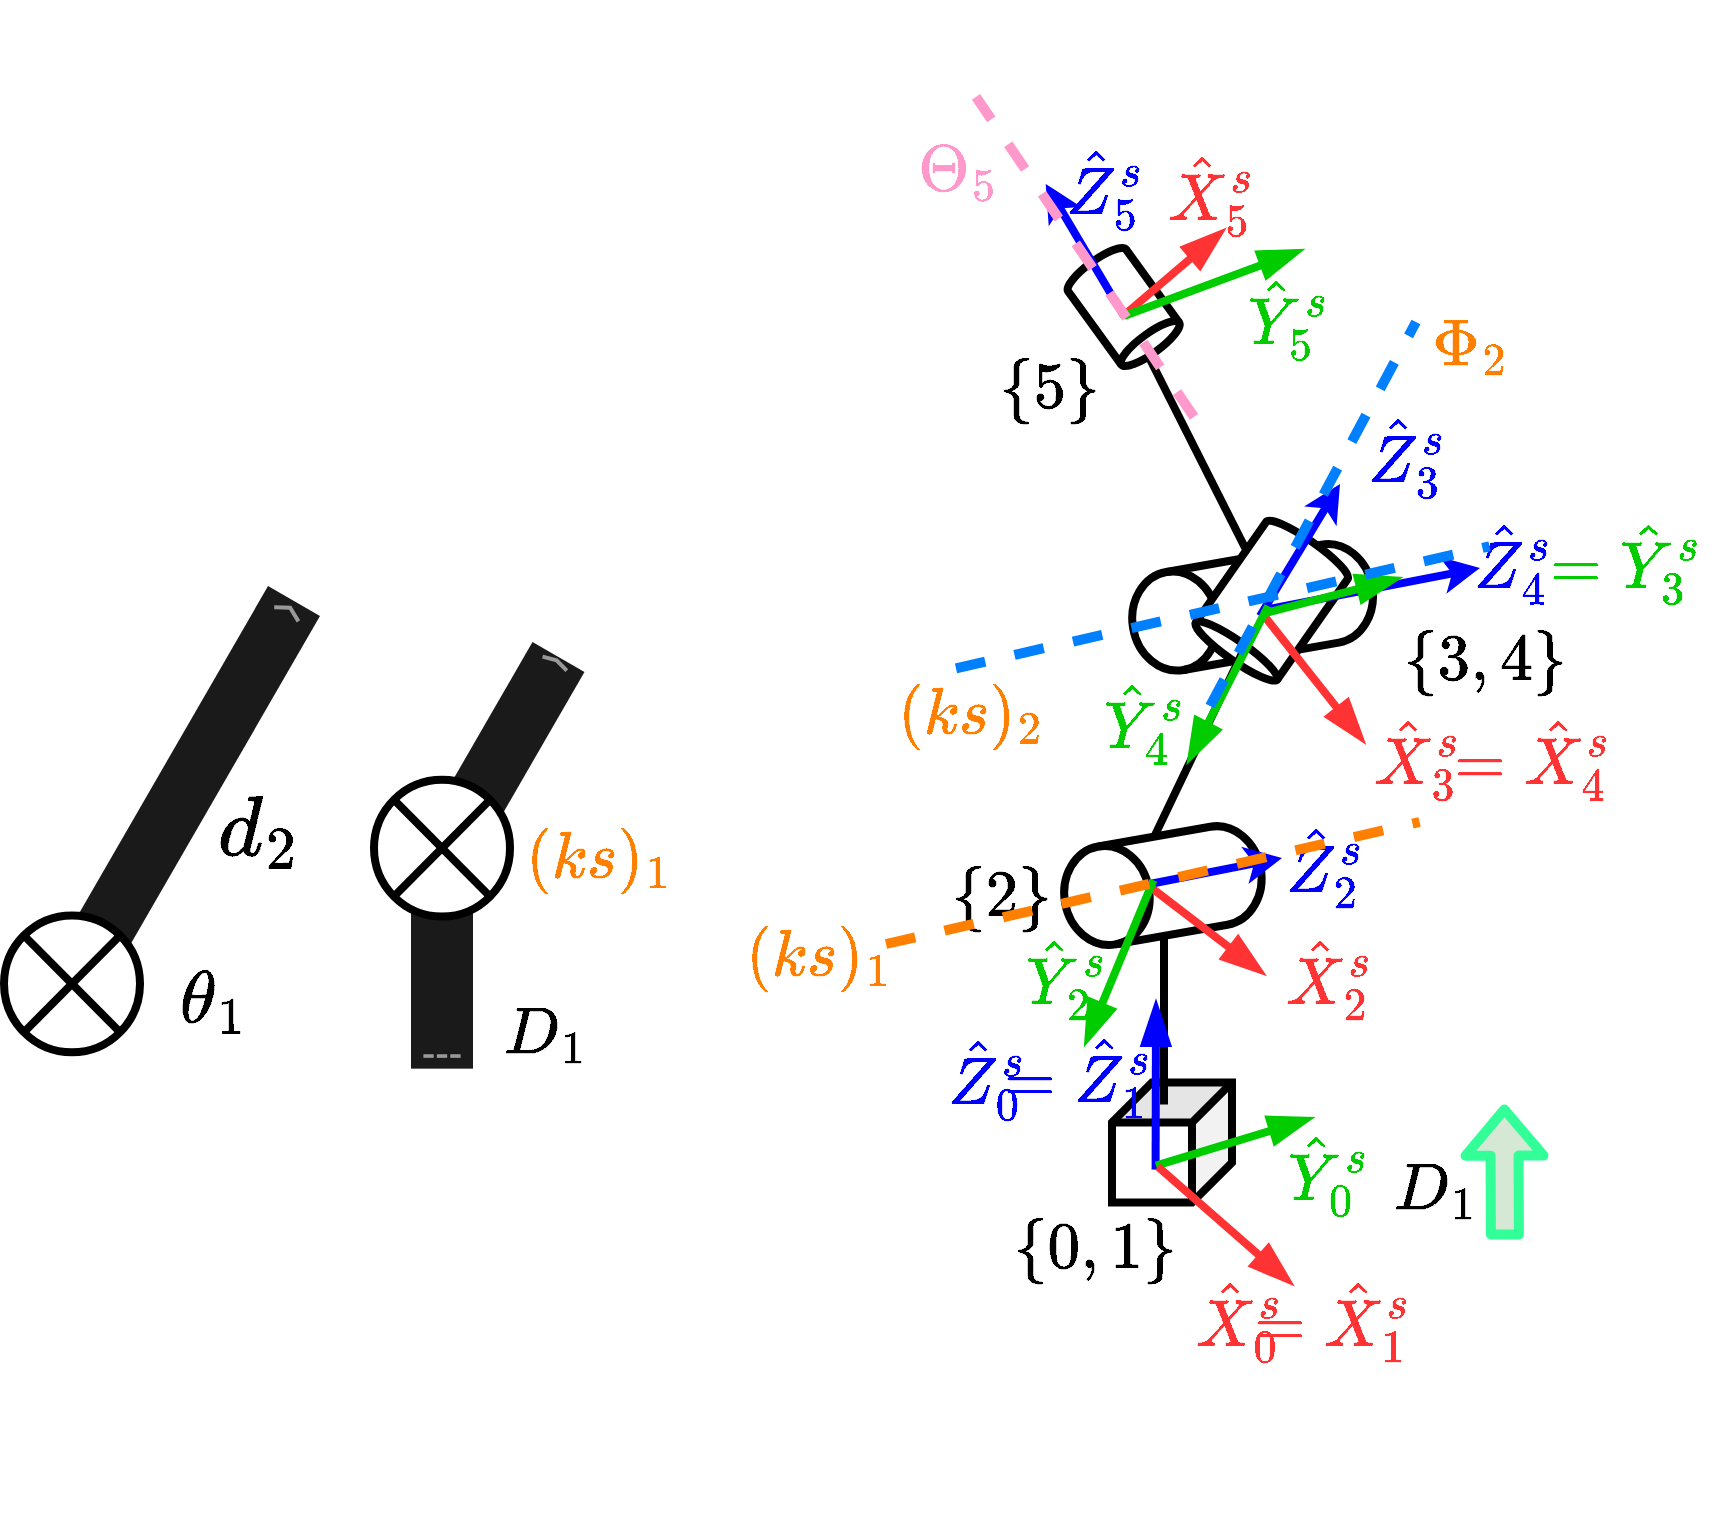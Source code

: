 <mxfile scale="3" border="0">
    <diagram id="aw2tME8MYQPTS3ObVP5B" name="Page-1">
        <mxGraphModel dx="1331" dy="923" grid="0" gridSize="10" guides="1" tooltips="1" connect="1" arrows="1" fold="1" page="1" pageScale="1" pageWidth="1169" pageHeight="827" background="#FFFFFF" math="1" shadow="0">
            <root>
                <mxCell id="0"/>
                <mxCell id="1" parent="0"/>
                <mxCell id="90" value="" style="shape=cylinder3;whiteSpace=wrap;html=1;boundedLbl=1;backgroundOutline=1;size=21.244;fontColor=#66FF66;strokeWidth=4;fontSize=32;rotation=-100;" parent="1" vertex="1">
                    <mxGeometry x="741.58" y="418.13" width="49.73" height="99.33" as="geometry"/>
                </mxCell>
                <mxCell id="307" value="" style="shape=cylinder3;whiteSpace=wrap;html=1;boundedLbl=1;backgroundOutline=1;size=21.244;fontColor=#66FF66;strokeWidth=4;fontSize=32;rotation=-100;" parent="1" vertex="1">
                    <mxGeometry x="786.43" y="268" width="49.73" height="121.31" as="geometry"/>
                </mxCell>
                <mxCell id="235" value="" style="shape=cylinder3;whiteSpace=wrap;html=1;boundedLbl=1;backgroundOutline=1;size=4.905;fontColor=#66FF66;strokeWidth=4;fontSize=32;rotation=-145;" parent="1" vertex="1">
                    <mxGeometry x="796" y="289.69" width="49.73" height="71.31" as="geometry"/>
                </mxCell>
                <mxCell id="165" value="&lt;font style=&quot;font-size: 32px;&quot;&gt;$$ \{0,1\} $$&lt;/font&gt;" style="text;html=1;strokeColor=none;fillColor=none;align=center;verticalAlign=middle;whiteSpace=wrap;rounded=0;strokeWidth=4;fontSize=32;fontFamily=Times New Roman;" parent="1" vertex="1">
                    <mxGeometry x="713" y="632.998" width="39.15" height="30.464" as="geometry"/>
                </mxCell>
                <mxCell id="230" value="" style="endArrow=classic;html=1;strokeColor=#0000FF;strokeWidth=4;fontSize=32;" parent="1" edge="1">
                    <mxGeometry width="50" height="50" relative="1" as="geometry">
                        <mxPoint x="758.0" y="467.39" as="sourcePoint"/>
                        <mxPoint x="826" y="454" as="targetPoint"/>
                    </mxGeometry>
                </mxCell>
                <mxCell id="232" value="" style="endArrow=none;html=1;fontColor=#66FF66;strokeColor=#000000;strokeWidth=4;fontSize=32;entryX=0.085;entryY=0.146;entryDx=0;entryDy=0;entryPerimeter=0;exitX=1;exitY=0.5;exitDx=0;exitDy=0;exitPerimeter=0;" parent="1" source="90" edge="1">
                    <mxGeometry width="50" height="50" relative="1" as="geometry">
                        <mxPoint x="784" y="400" as="sourcePoint"/>
                        <mxPoint x="807.589" y="348.363" as="targetPoint"/>
                    </mxGeometry>
                </mxCell>
                <mxCell id="238" value="" style="endArrow=none;html=1;fontColor=#66FF66;strokeColor=#000000;strokeWidth=4;fontSize=32;" parent="1" source="235" target="243" edge="1">
                    <mxGeometry width="50" height="50" relative="1" as="geometry">
                        <mxPoint x="805" y="302" as="sourcePoint"/>
                        <mxPoint x="789.056" y="252.793" as="targetPoint"/>
                    </mxGeometry>
                </mxCell>
                <mxCell id="243" value="" style="shape=cylinder3;whiteSpace=wrap;html=1;boundedLbl=1;backgroundOutline=1;size=4.905;fontColor=#66FF66;strokeWidth=4;fontSize=32;rotation=144;" parent="1" vertex="1">
                    <mxGeometry x="728.95" y="151" width="35.76" height="55" as="geometry"/>
                </mxCell>
                <mxCell id="245" value="" style="endArrow=classic;html=1;strokeColor=#0000FF;strokeWidth=4;fontSize=32;" parent="1" edge="1">
                    <mxGeometry width="50" height="50" relative="1" as="geometry">
                        <mxPoint x="815" y="333.04" as="sourcePoint"/>
                        <mxPoint x="855" y="267" as="targetPoint"/>
                    </mxGeometry>
                </mxCell>
                <mxCell id="246" value="" style="endArrow=classic;html=1;strokeColor=#0000FF;strokeWidth=4;fontSize=32;" parent="1" edge="1">
                    <mxGeometry width="50" height="50" relative="1" as="geometry">
                        <mxPoint x="817" y="329.97" as="sourcePoint"/>
                        <mxPoint x="925" y="309" as="targetPoint"/>
                    </mxGeometry>
                </mxCell>
                <mxCell id="252" value="" style="endArrow=classic;html=1;strokeColor=#0000FF;strokeWidth=4;fontSize=32;" parent="1" edge="1">
                    <mxGeometry width="50" height="50" relative="1" as="geometry">
                        <mxPoint x="747" y="183" as="sourcePoint"/>
                        <mxPoint x="707.85" y="117" as="targetPoint"/>
                    </mxGeometry>
                </mxCell>
                <mxCell id="164" value="&lt;font style=&quot;font-size: 32px;&quot; color=&quot;#00cc00&quot;&gt;$$ \hat Y _{0}^s $$&lt;/font&gt;" style="text;html=1;strokeColor=none;fillColor=none;align=center;verticalAlign=middle;whiteSpace=wrap;rounded=0;strokeWidth=4;fontSize=32;fontFamily=Times New Roman;" parent="1" vertex="1">
                    <mxGeometry x="830.001" y="595.786" width="39.15" height="30.464" as="geometry"/>
                </mxCell>
                <mxCell id="3" value="" style="shape=cube;whiteSpace=wrap;html=1;boundedLbl=1;backgroundOutline=1;darkOpacity=0.05;darkOpacity2=0.1;rotation=90;strokeWidth=4;fontSize=32;" parent="1" vertex="1">
                    <mxGeometry x="741" y="566.25" width="60" height="60" as="geometry"/>
                </mxCell>
                <mxCell id="81" value="" style="endArrow=none;html=1;strokeWidth=4;fontSize=32;" parent="1" edge="1">
                    <mxGeometry width="50" height="50" relative="1" as="geometry">
                        <mxPoint x="767" y="577.25" as="sourcePoint"/>
                        <mxPoint x="767" y="493" as="targetPoint"/>
                    </mxGeometry>
                </mxCell>
                <mxCell id="160" value="" style="endArrow=blockThin;html=1;strokeWidth=4;fontSize=32;fontFamily=Times New Roman;endFill=1;endSize=12;strokeColor=#0000FF;jumpSize=2;startSize=2;" parent="1" edge="1">
                    <mxGeometry width="50" height="50" relative="1" as="geometry">
                        <mxPoint x="762.795" y="609.81" as="sourcePoint"/>
                        <mxPoint x="763" y="526" as="targetPoint"/>
                    </mxGeometry>
                </mxCell>
                <mxCell id="166" value="" style="endArrow=blockThin;html=1;strokeWidth=4;fontSize=32;fontFamily=Times New Roman;endSize=12;endFill=1;strokeColor=#00CC00;jumpSize=2;startSize=2;" parent="1" edge="1">
                    <mxGeometry width="50" height="50" relative="1" as="geometry">
                        <mxPoint x="762.999" y="607.821" as="sourcePoint"/>
                        <mxPoint x="841" y="584" as="targetPoint"/>
                    </mxGeometry>
                </mxCell>
                <mxCell id="162" value="" style="endArrow=blockThin;html=1;strokeWidth=4;fontSize=32;fontFamily=Times New Roman;endSize=12;endFill=1;strokeColor=#FF3333;jumpSize=2;startSize=2;" parent="1" edge="1">
                    <mxGeometry width="50" height="50" relative="1" as="geometry">
                        <mxPoint x="763.996" y="608.379" as="sourcePoint"/>
                        <mxPoint x="831" y="667" as="targetPoint"/>
                    </mxGeometry>
                </mxCell>
                <mxCell id="256" value="" style="endArrow=blockThin;html=1;strokeWidth=4;fontSize=32;fontFamily=Times New Roman;endSize=12;endFill=1;strokeColor=#FF3333;jumpSize=2;startSize=2;" parent="1" edge="1">
                    <mxGeometry width="50" height="50" relative="1" as="geometry">
                        <mxPoint x="760.996" y="469.139" as="sourcePoint"/>
                        <mxPoint x="817" y="512" as="targetPoint"/>
                    </mxGeometry>
                </mxCell>
                <mxCell id="257" value="&lt;font style=&quot;font-size: 32px;&quot; color=&quot;#0000ff&quot;&gt;$$ \hat Z _{2}^s $$&lt;/font&gt;" style="text;html=1;strokeColor=none;fillColor=none;align=center;verticalAlign=middle;whiteSpace=wrap;rounded=0;strokeWidth=4;fontSize=32;fontFamily=Times New Roman;" parent="1" vertex="1">
                    <mxGeometry x="828.004" y="441.297" width="39.15" height="30.464" as="geometry"/>
                </mxCell>
                <mxCell id="258" value="&lt;font style=&quot;font-size: 32px;&quot; color=&quot;#0000ff&quot;&gt;$$ \hat Z _{3}^s $$&lt;/font&gt;" style="text;html=1;strokeColor=none;fillColor=none;align=center;verticalAlign=middle;whiteSpace=wrap;rounded=0;strokeWidth=4;fontSize=32;fontFamily=Times New Roman;" parent="1" vertex="1">
                    <mxGeometry x="869.154" y="236.997" width="39.15" height="30.464" as="geometry"/>
                </mxCell>
                <mxCell id="265" value="&lt;font style=&quot;font-size: 32px;&quot; color=&quot;#0000ff&quot;&gt;$$ \hat Z _{5}^s $$&lt;/font&gt;" style="text;html=1;strokeColor=none;fillColor=none;align=center;verticalAlign=middle;whiteSpace=wrap;rounded=0;strokeWidth=4;fontSize=32;fontFamily=Times New Roman;" parent="1" vertex="1">
                    <mxGeometry x="717.854" y="102.997" width="39.15" height="30.464" as="geometry"/>
                </mxCell>
                <mxCell id="266" value="" style="endArrow=blockThin;html=1;strokeWidth=4;fontSize=32;fontFamily=Times New Roman;endSize=12;endFill=1;strokeColor=#FF3333;jumpSize=2;startSize=2;" parent="1" edge="1">
                    <mxGeometry width="50" height="50" relative="1" as="geometry">
                        <mxPoint x="817.146" y="332.999" as="sourcePoint"/>
                        <mxPoint x="866.99" y="396" as="targetPoint"/>
                    </mxGeometry>
                </mxCell>
                <mxCell id="272" value="" style="group;fontSize=32;" parent="1" vertex="1" connectable="0">
                    <mxGeometry x="921.854" y="289.687" width="96.297" height="33.494" as="geometry"/>
                </mxCell>
                <mxCell id="259" value="&lt;font style=&quot;font-size: 32px;&quot; color=&quot;#0000ff&quot;&gt;$$ \hat Z _{4}^s $$&lt;/font&gt;" style="text;html=1;strokeColor=none;fillColor=none;align=center;verticalAlign=middle;whiteSpace=wrap;rounded=0;strokeWidth=4;fontSize=32;fontFamily=Times New Roman;" parent="272" vertex="1">
                    <mxGeometry width="39.15" height="30.464" as="geometry"/>
                </mxCell>
                <mxCell id="318" value="&lt;font style=&quot;font-size: 32px;&quot; color=&quot;#00cc00&quot;&gt;$$ =\hat Y _{3}^s $$&lt;/font&gt;" style="text;html=1;strokeColor=none;fillColor=none;align=center;verticalAlign=middle;whiteSpace=wrap;rounded=0;strokeWidth=4;fontSize=32;fontFamily=Times New Roman;" vertex="1" parent="272">
                    <mxGeometry x="57.147" y="-0.001" width="39.15" height="30.464" as="geometry"/>
                </mxCell>
                <mxCell id="287" value="" style="endArrow=blockThin;html=1;strokeWidth=4;fontSize=32;fontFamily=Times New Roman;endSize=12;endFill=1;strokeColor=#FF3333;jumpSize=2;startSize=2;" parent="1" edge="1">
                    <mxGeometry width="50" height="50" relative="1" as="geometry">
                        <mxPoint x="746.576" y="182.999" as="sourcePoint"/>
                        <mxPoint x="797" y="140" as="targetPoint"/>
                    </mxGeometry>
                </mxCell>
                <mxCell id="289" value="&lt;font style=&quot;font-size: 32px;&quot; color=&quot;#ff3333&quot;&gt;$$ \hat X _{5} ^s$$&lt;/font&gt;" style="text;html=1;strokeColor=none;fillColor=none;align=center;verticalAlign=middle;whiteSpace=wrap;rounded=0;strokeWidth=4;fontSize=32;fontFamily=Times New Roman;" parent="1" vertex="1">
                    <mxGeometry x="771.005" y="106" width="39.15" height="30.464" as="geometry"/>
                </mxCell>
                <mxCell id="293" value="" style="group;fontSize=32;" parent="1" vertex="1" connectable="0">
                    <mxGeometry x="659.004" y="546.997" width="84.85" height="31.004" as="geometry"/>
                </mxCell>
                <mxCell id="163" value="&lt;font style=&quot;font-size: 32px;&quot; color=&quot;#0000ff&quot;&gt;$$ \hat Z _{0}^s $$&lt;/font&gt;" style="text;html=1;strokeColor=none;fillColor=none;align=center;verticalAlign=middle;whiteSpace=wrap;rounded=0;strokeWidth=4;fontSize=32;fontFamily=Times New Roman;" parent="293" vertex="1">
                    <mxGeometry y="0.54" width="39.15" height="30.464" as="geometry"/>
                </mxCell>
                <mxCell id="292" value="&lt;font style=&quot;font-size: 32px;&quot; color=&quot;#0000ff&quot;&gt;$$ =\hat Z _{1}^s $$&lt;/font&gt;" style="text;html=1;strokeColor=none;fillColor=none;align=center;verticalAlign=middle;whiteSpace=wrap;rounded=0;strokeWidth=4;fontSize=32;fontFamily=Times New Roman;" parent="293" vertex="1">
                    <mxGeometry x="45.7" width="39.15" height="30.464" as="geometry"/>
                </mxCell>
                <mxCell id="295" value="" style="group;fontSize=32;" parent="1" vertex="1" connectable="0">
                    <mxGeometry x="785.005" y="669" width="86.15" height="30.464" as="geometry"/>
                </mxCell>
                <mxCell id="296" value="&lt;font style=&quot;font-size: 32px;&quot; color=&quot;#ff3333&quot;&gt;$$ \hat X _{0} ^s$$&lt;/font&gt;" style="text;html=1;strokeColor=none;fillColor=none;align=center;verticalAlign=middle;whiteSpace=wrap;rounded=0;strokeWidth=4;fontSize=32;fontFamily=Times New Roman;" parent="295" vertex="1">
                    <mxGeometry width="39.15" height="30.464" as="geometry"/>
                </mxCell>
                <mxCell id="297" value="&lt;font style=&quot;font-size: 32px;&quot; color=&quot;#ff3333&quot;&gt;$$ =\hat X _{1} ^s$$&lt;/font&gt;" style="text;html=1;strokeColor=none;fillColor=none;align=center;verticalAlign=middle;whiteSpace=wrap;rounded=0;strokeWidth=4;fontSize=32;fontFamily=Times New Roman;" parent="295" vertex="1">
                    <mxGeometry x="47" width="39.15" height="30.464" as="geometry"/>
                </mxCell>
                <mxCell id="300" value="&lt;font style=&quot;font-size: 32px;&quot;&gt;$$ \{2\} $$&lt;/font&gt;" style="text;html=1;strokeColor=none;fillColor=none;align=center;verticalAlign=middle;whiteSpace=wrap;rounded=0;strokeWidth=4;fontSize=32;fontFamily=Times New Roman;" parent="1" vertex="1">
                    <mxGeometry x="665.85" y="456.538" width="39.15" height="30.464" as="geometry"/>
                </mxCell>
                <mxCell id="302" value="&lt;font style=&quot;font-size: 32px;&quot;&gt;$$ \{3,4\} $$&lt;/font&gt;" style="text;html=1;strokeColor=none;fillColor=none;align=center;verticalAlign=middle;whiteSpace=wrap;rounded=0;strokeWidth=4;fontSize=32;fontFamily=Times New Roman;" parent="1" vertex="1">
                    <mxGeometry x="908.3" y="338.998" width="39.15" height="30.464" as="geometry"/>
                </mxCell>
                <mxCell id="305" value="&lt;font style=&quot;font-size: 32px;&quot;&gt;$$ \{5\} $$&lt;/font&gt;" style="text;html=1;strokeColor=none;fillColor=none;align=center;verticalAlign=middle;whiteSpace=wrap;rounded=0;strokeWidth=4;fontSize=32;fontFamily=Times New Roman;" parent="1" vertex="1">
                    <mxGeometry x="689.8" y="202.998" width="39.15" height="30.464" as="geometry"/>
                </mxCell>
                <mxCell id="262" value="&lt;font style=&quot;font-size: 32px;&quot; color=&quot;#ff3333&quot;&gt;$$ \hat X _{2} ^s$$&lt;/font&gt;" style="text;html=1;strokeColor=none;fillColor=none;align=center;verticalAlign=middle;whiteSpace=wrap;rounded=0;strokeWidth=4;fontSize=32;fontFamily=Times New Roman;" parent="1" vertex="1">
                    <mxGeometry x="830.005" y="497.3" width="39.15" height="30.464" as="geometry"/>
                </mxCell>
                <mxCell id="311" value="&lt;font style=&quot;font-size: 32px;&quot; color=&quot;#ff3333&quot;&gt;$$ \hat X _{3} ^s$$&lt;/font&gt;" style="text;html=1;strokeColor=none;fillColor=none;align=center;verticalAlign=middle;whiteSpace=wrap;rounded=0;strokeWidth=4;fontSize=32;fontFamily=Times New Roman;" parent="1" vertex="1">
                    <mxGeometry x="873.855" y="387.67" width="39.15" height="30.464" as="geometry"/>
                </mxCell>
                <mxCell id="312" value="&lt;font style=&quot;font-size: 32px;&quot; color=&quot;#ff3333&quot;&gt;$$ =\hat X _{4} ^s$$&lt;/font&gt;" style="text;html=1;strokeColor=none;fillColor=none;align=center;verticalAlign=middle;whiteSpace=wrap;rounded=0;strokeWidth=4;fontSize=32;fontFamily=Times New Roman;" parent="1" vertex="1">
                    <mxGeometry x="931.855" y="387.67" width="39.15" height="30.464" as="geometry"/>
                </mxCell>
                <mxCell id="313" value="" style="endArrow=blockThin;html=1;strokeWidth=4;fontSize=32;fontFamily=Times New Roman;endSize=12;endFill=1;strokeColor=#00CC00;jumpSize=2;startSize=2;" edge="1" parent="1">
                    <mxGeometry width="50" height="50" relative="1" as="geometry">
                        <mxPoint x="761.709" y="465.121" as="sourcePoint"/>
                        <mxPoint x="727.621" y="546.997" as="targetPoint"/>
                    </mxGeometry>
                </mxCell>
                <mxCell id="314" value="" style="endArrow=blockThin;html=1;strokeWidth=4;fontSize=32;fontFamily=Times New Roman;endSize=12;endFill=1;strokeColor=#00CC00;jumpSize=2;startSize=2;" edge="1" parent="1">
                    <mxGeometry width="50" height="50" relative="1" as="geometry">
                        <mxPoint x="816.089" y="332.001" as="sourcePoint"/>
                        <mxPoint x="885" y="314" as="targetPoint"/>
                    </mxGeometry>
                </mxCell>
                <mxCell id="315" value="" style="endArrow=blockThin;html=1;strokeWidth=4;fontSize=32;fontFamily=Times New Roman;endSize=12;endFill=1;strokeColor=#00CC00;jumpSize=2;startSize=2;" edge="1" parent="1">
                    <mxGeometry width="50" height="50" relative="1" as="geometry">
                        <mxPoint x="819.089" y="328.001" as="sourcePoint"/>
                        <mxPoint x="779" y="406" as="targetPoint"/>
                    </mxGeometry>
                </mxCell>
                <mxCell id="316" value="" style="endArrow=blockThin;html=1;strokeWidth=4;fontSize=32;fontFamily=Times New Roman;endSize=12;endFill=1;strokeColor=#00CC00;jumpSize=2;startSize=2;" edge="1" parent="1">
                    <mxGeometry width="50" height="50" relative="1" as="geometry">
                        <mxPoint x="747.089" y="183.001" as="sourcePoint"/>
                        <mxPoint x="836" y="150" as="targetPoint"/>
                    </mxGeometry>
                </mxCell>
                <mxCell id="317" value="&lt;font style=&quot;font-size: 32px;&quot; color=&quot;#00cc00&quot;&gt;$$ \hat Y _{2}^s $$&lt;/font&gt;" style="text;html=1;strokeColor=none;fillColor=none;align=center;verticalAlign=middle;whiteSpace=wrap;rounded=0;strokeWidth=4;fontSize=32;fontFamily=Times New Roman;" vertex="1" parent="1">
                    <mxGeometry x="699.001" y="497.296" width="39.15" height="30.464" as="geometry"/>
                </mxCell>
                <mxCell id="319" value="&lt;font style=&quot;font-size: 32px;&quot; color=&quot;#00cc00&quot;&gt;$$ \hat Y _{4}^s $$&lt;/font&gt;" style="text;html=1;strokeColor=none;fillColor=none;align=center;verticalAlign=middle;whiteSpace=wrap;rounded=0;strokeWidth=4;fontSize=32;fontFamily=Times New Roman;" vertex="1" parent="1">
                    <mxGeometry x="738.151" y="369.466" width="39.15" height="30.464" as="geometry"/>
                </mxCell>
                <mxCell id="320" value="&lt;font style=&quot;font-size: 32px;&quot; color=&quot;#00cc00&quot;&gt;$$ \hat Y _{5}^s $$&lt;/font&gt;" style="text;html=1;strokeColor=none;fillColor=none;align=center;verticalAlign=middle;whiteSpace=wrap;rounded=0;strokeWidth=4;fontSize=32;fontFamily=Times New Roman;" vertex="1" parent="1">
                    <mxGeometry x="810.151" y="167.996" width="39.15" height="30.464" as="geometry"/>
                </mxCell>
                <mxCell id="321" value="&lt;font style=&quot;font-size: 32px;&quot;&gt;$$ D_1 $$&lt;/font&gt;" style="text;html=1;strokeColor=none;fillColor=none;align=center;verticalAlign=middle;whiteSpace=wrap;rounded=0;strokeWidth=4;fontSize=32;fontFamily=Times New Roman;" vertex="1" parent="1">
                    <mxGeometry x="882.7" y="602.538" width="39.15" height="30.464" as="geometry"/>
                </mxCell>
                <mxCell id="324" value="" style="endArrow=classic;html=1;fontColor=#66FF66;fillColor=#d5e8d4;strokeColor=#33FF99;strokeWidth=5;fontSize=16;endFill=0;shape=flexArrow;" edge="1" parent="1">
                    <mxGeometry width="50" height="50" relative="1" as="geometry">
                        <mxPoint x="937.47" y="644.75" as="sourcePoint"/>
                        <mxPoint x="937.15" y="577.29" as="targetPoint"/>
                    </mxGeometry>
                </mxCell>
                <mxCell id="325" value="" style="endArrow=none;dashed=1;html=1;cloneable=0;strokeWidth=5;fillColor=#ffe6cc;strokeColor=#FF8000;" edge="1" parent="1">
                    <mxGeometry width="50" height="50" relative="1" as="geometry">
                        <mxPoint x="628" y="497" as="sourcePoint"/>
                        <mxPoint x="894.79" y="436" as="targetPoint"/>
                    </mxGeometry>
                </mxCell>
                <mxCell id="326" value="" style="endArrow=none;dashed=1;html=1;cloneable=0;strokeWidth=5;fillColor=#ffe6cc;strokeColor=#007FFF;" edge="1" parent="1">
                    <mxGeometry width="50" height="50" relative="1" as="geometry">
                        <mxPoint x="663" y="359.15" as="sourcePoint"/>
                        <mxPoint x="929.79" y="298.15" as="targetPoint"/>
                    </mxGeometry>
                </mxCell>
                <mxCell id="328" value="" style="endArrow=none;dashed=1;html=1;cloneable=0;strokeWidth=5;fillColor=#ffe6cc;strokeColor=#007FFF;" edge="1" parent="1">
                    <mxGeometry width="50" height="50" relative="1" as="geometry">
                        <mxPoint x="790" y="378" as="sourcePoint"/>
                        <mxPoint x="893" y="186" as="targetPoint"/>
                    </mxGeometry>
                </mxCell>
                <mxCell id="329" value="&lt;font color=&quot;#ff8000&quot; style=&quot;font-size: 32px;&quot;&gt;$$ (ks)_1 $$&lt;/font&gt;" style="text;html=1;strokeColor=none;fillColor=none;align=center;verticalAlign=middle;whiteSpace=wrap;rounded=0;strokeWidth=4;fontSize=32;fontFamily=Times New Roman;" vertex="1" parent="1">
                    <mxGeometry x="575.001" y="487.006" width="39.15" height="30.464" as="geometry"/>
                </mxCell>
                <mxCell id="330" value="&lt;font color=&quot;#ff8000&quot; style=&quot;font-size: 32px;&quot;&gt;$$ (ks)_2 $$&lt;/font&gt;" style="text;html=1;strokeColor=none;fillColor=none;align=center;verticalAlign=middle;whiteSpace=wrap;rounded=0;strokeWidth=4;fontSize=32;fontFamily=Times New Roman;" vertex="1" parent="1">
                    <mxGeometry x="650.651" y="365.996" width="39.15" height="30.464" as="geometry"/>
                </mxCell>
                <mxCell id="331" value="&lt;font color=&quot;#ff8000&quot; style=&quot;font-size: 32px;&quot;&gt;$$ \Phi_2 $$&lt;/font&gt;" style="text;html=1;strokeColor=none;fillColor=none;align=center;verticalAlign=middle;whiteSpace=wrap;rounded=0;strokeWidth=4;fontSize=32;fontFamily=Times New Roman;" vertex="1" parent="1">
                    <mxGeometry x="901.001" y="180.996" width="39.15" height="30.464" as="geometry"/>
                </mxCell>
                <mxCell id="332" value="" style="endArrow=none;dashed=1;html=1;cloneable=0;strokeWidth=5;fillColor=#ffe6cc;strokeColor=#FF99CC;" edge="1" parent="1">
                    <mxGeometry width="50" height="50" relative="1" as="geometry">
                        <mxPoint x="782" y="233.46" as="sourcePoint"/>
                        <mxPoint x="673" y="73.46" as="targetPoint"/>
                    </mxGeometry>
                </mxCell>
                <mxCell id="333" value="&lt;font color=&quot;#ff99cc&quot; style=&quot;font-size: 32px;&quot;&gt;$$ \Theta_5$$&lt;/font&gt;" style="text;html=1;strokeColor=none;fillColor=none;align=center;verticalAlign=middle;whiteSpace=wrap;rounded=0;strokeWidth=4;fontSize=32;fontFamily=Times New Roman;" vertex="1" parent="1">
                    <mxGeometry x="645.001" y="93.996" width="39.15" height="30.464" as="geometry"/>
                </mxCell>
                <mxCell id="344" value="" style="group" vertex="1" connectable="0" parent="1">
                    <mxGeometry x="187" y="356.998" width="206.0" height="194.152" as="geometry"/>
                </mxCell>
                <mxCell id="340" value="" style="strokeWidth=1;html=1;shadow=0;dashed=0;shape=mxgraph.android.action_bar_landscape;fillColor=#1A1A1A;strokeColor=#c0c0c0;strokeWidth=2;fontColor=#FFFFFF;rotation=-240;" vertex="1" parent="344">
                    <mxGeometry x="-16.25" y="46.63" width="215" height="30" as="geometry"/>
                </mxCell>
                <mxCell id="338" value="" style="shape=sumEllipse;perimeter=ellipsePerimeter;whiteSpace=wrap;html=1;backgroundOutline=1;fontColor=#FF99CC;strokeWidth=4;" vertex="1" parent="344">
                    <mxGeometry y="125.692" width="68" height="68.46" as="geometry"/>
                </mxCell>
                <mxCell id="350" value="&lt;font style=&quot;font-size: 36px;&quot;&gt;$$\theta_1$$&lt;/font&gt;" style="text;html=1;strokeColor=none;fillColor=none;align=center;verticalAlign=middle;whiteSpace=wrap;rounded=0;fillStyle=hatch;strokeWidth=4;fontFamily=Comic Sans MS;fontSize=60;fontColor=#000000;" vertex="1" parent="344">
                    <mxGeometry x="79.995" y="157.007" width="50.33" height="19.754" as="geometry"/>
                </mxCell>
                <mxCell id="351" value="&lt;font style=&quot;font-size: 36px;&quot; color=&quot;#000000&quot;&gt;$$d_2$$&lt;/font&gt;" style="text;html=1;align=center;verticalAlign=middle;resizable=0;points=[];autosize=1;strokeColor=none;fillColor=none;fontSize=24;fontColor=#FF6666;" vertex="1" parent="344">
                    <mxGeometry x="48.0" y="55.002" width="158" height="55" as="geometry"/>
                </mxCell>
                <mxCell id="345" value="" style="group" vertex="1" connectable="0" parent="1">
                    <mxGeometry x="372" y="345.998" width="132.151" height="213.332" as="geometry"/>
                </mxCell>
                <mxCell id="343" value="" style="strokeWidth=1;html=1;shadow=0;dashed=0;shape=mxgraph.android.action_bar_landscape;fillColor=#1A1A1A;strokeColor=#c0c0c0;strokeWidth=2;fontColor=#FFFFFF;rotation=-240;" vertex="1" parent="345">
                    <mxGeometry x="12" y="38.832" width="107" height="30" as="geometry"/>
                </mxCell>
                <mxCell id="341" value="" style="strokeWidth=1;html=1;shadow=0;dashed=0;shape=mxgraph.android.action_bar_landscape;fillColor=#1A1A1A;strokeColor=#c0c0c0;strokeWidth=2;fontColor=#FFFFFF;rotation=90;" vertex="1" parent="345">
                    <mxGeometry x="-16.5" y="147.332" width="101" height="31" as="geometry"/>
                </mxCell>
                <mxCell id="342" value="" style="shape=sumEllipse;perimeter=ellipsePerimeter;whiteSpace=wrap;html=1;backgroundOutline=1;fontColor=#FF99CC;strokeWidth=4;" vertex="1" parent="345">
                    <mxGeometry y="68.832" width="68" height="68.46" as="geometry"/>
                </mxCell>
                <mxCell id="346" value="&lt;font style=&quot;font-size: 32px;&quot;&gt;$$ D_1 $$&lt;/font&gt;" style="text;html=1;strokeColor=none;fillColor=none;align=center;verticalAlign=middle;whiteSpace=wrap;rounded=0;strokeWidth=4;fontSize=32;fontFamily=Times New Roman;" vertex="1" parent="345">
                    <mxGeometry x="66.09" y="178.33" width="39.15" height="30.464" as="geometry"/>
                </mxCell>
                <mxCell id="349" value="&lt;font color=&quot;#ff8000&quot; style=&quot;font-size: 32px;&quot;&gt;$$ (ks)_1 $$&lt;/font&gt;" style="text;html=1;strokeColor=none;fillColor=none;align=center;verticalAlign=middle;whiteSpace=wrap;rounded=0;strokeWidth=4;fontSize=32;fontFamily=Times New Roman;" vertex="1" parent="345">
                    <mxGeometry x="93.001" y="91.438" width="39.15" height="30.464" as="geometry"/>
                </mxCell>
            </root>
        </mxGraphModel>
    </diagram>
</mxfile>